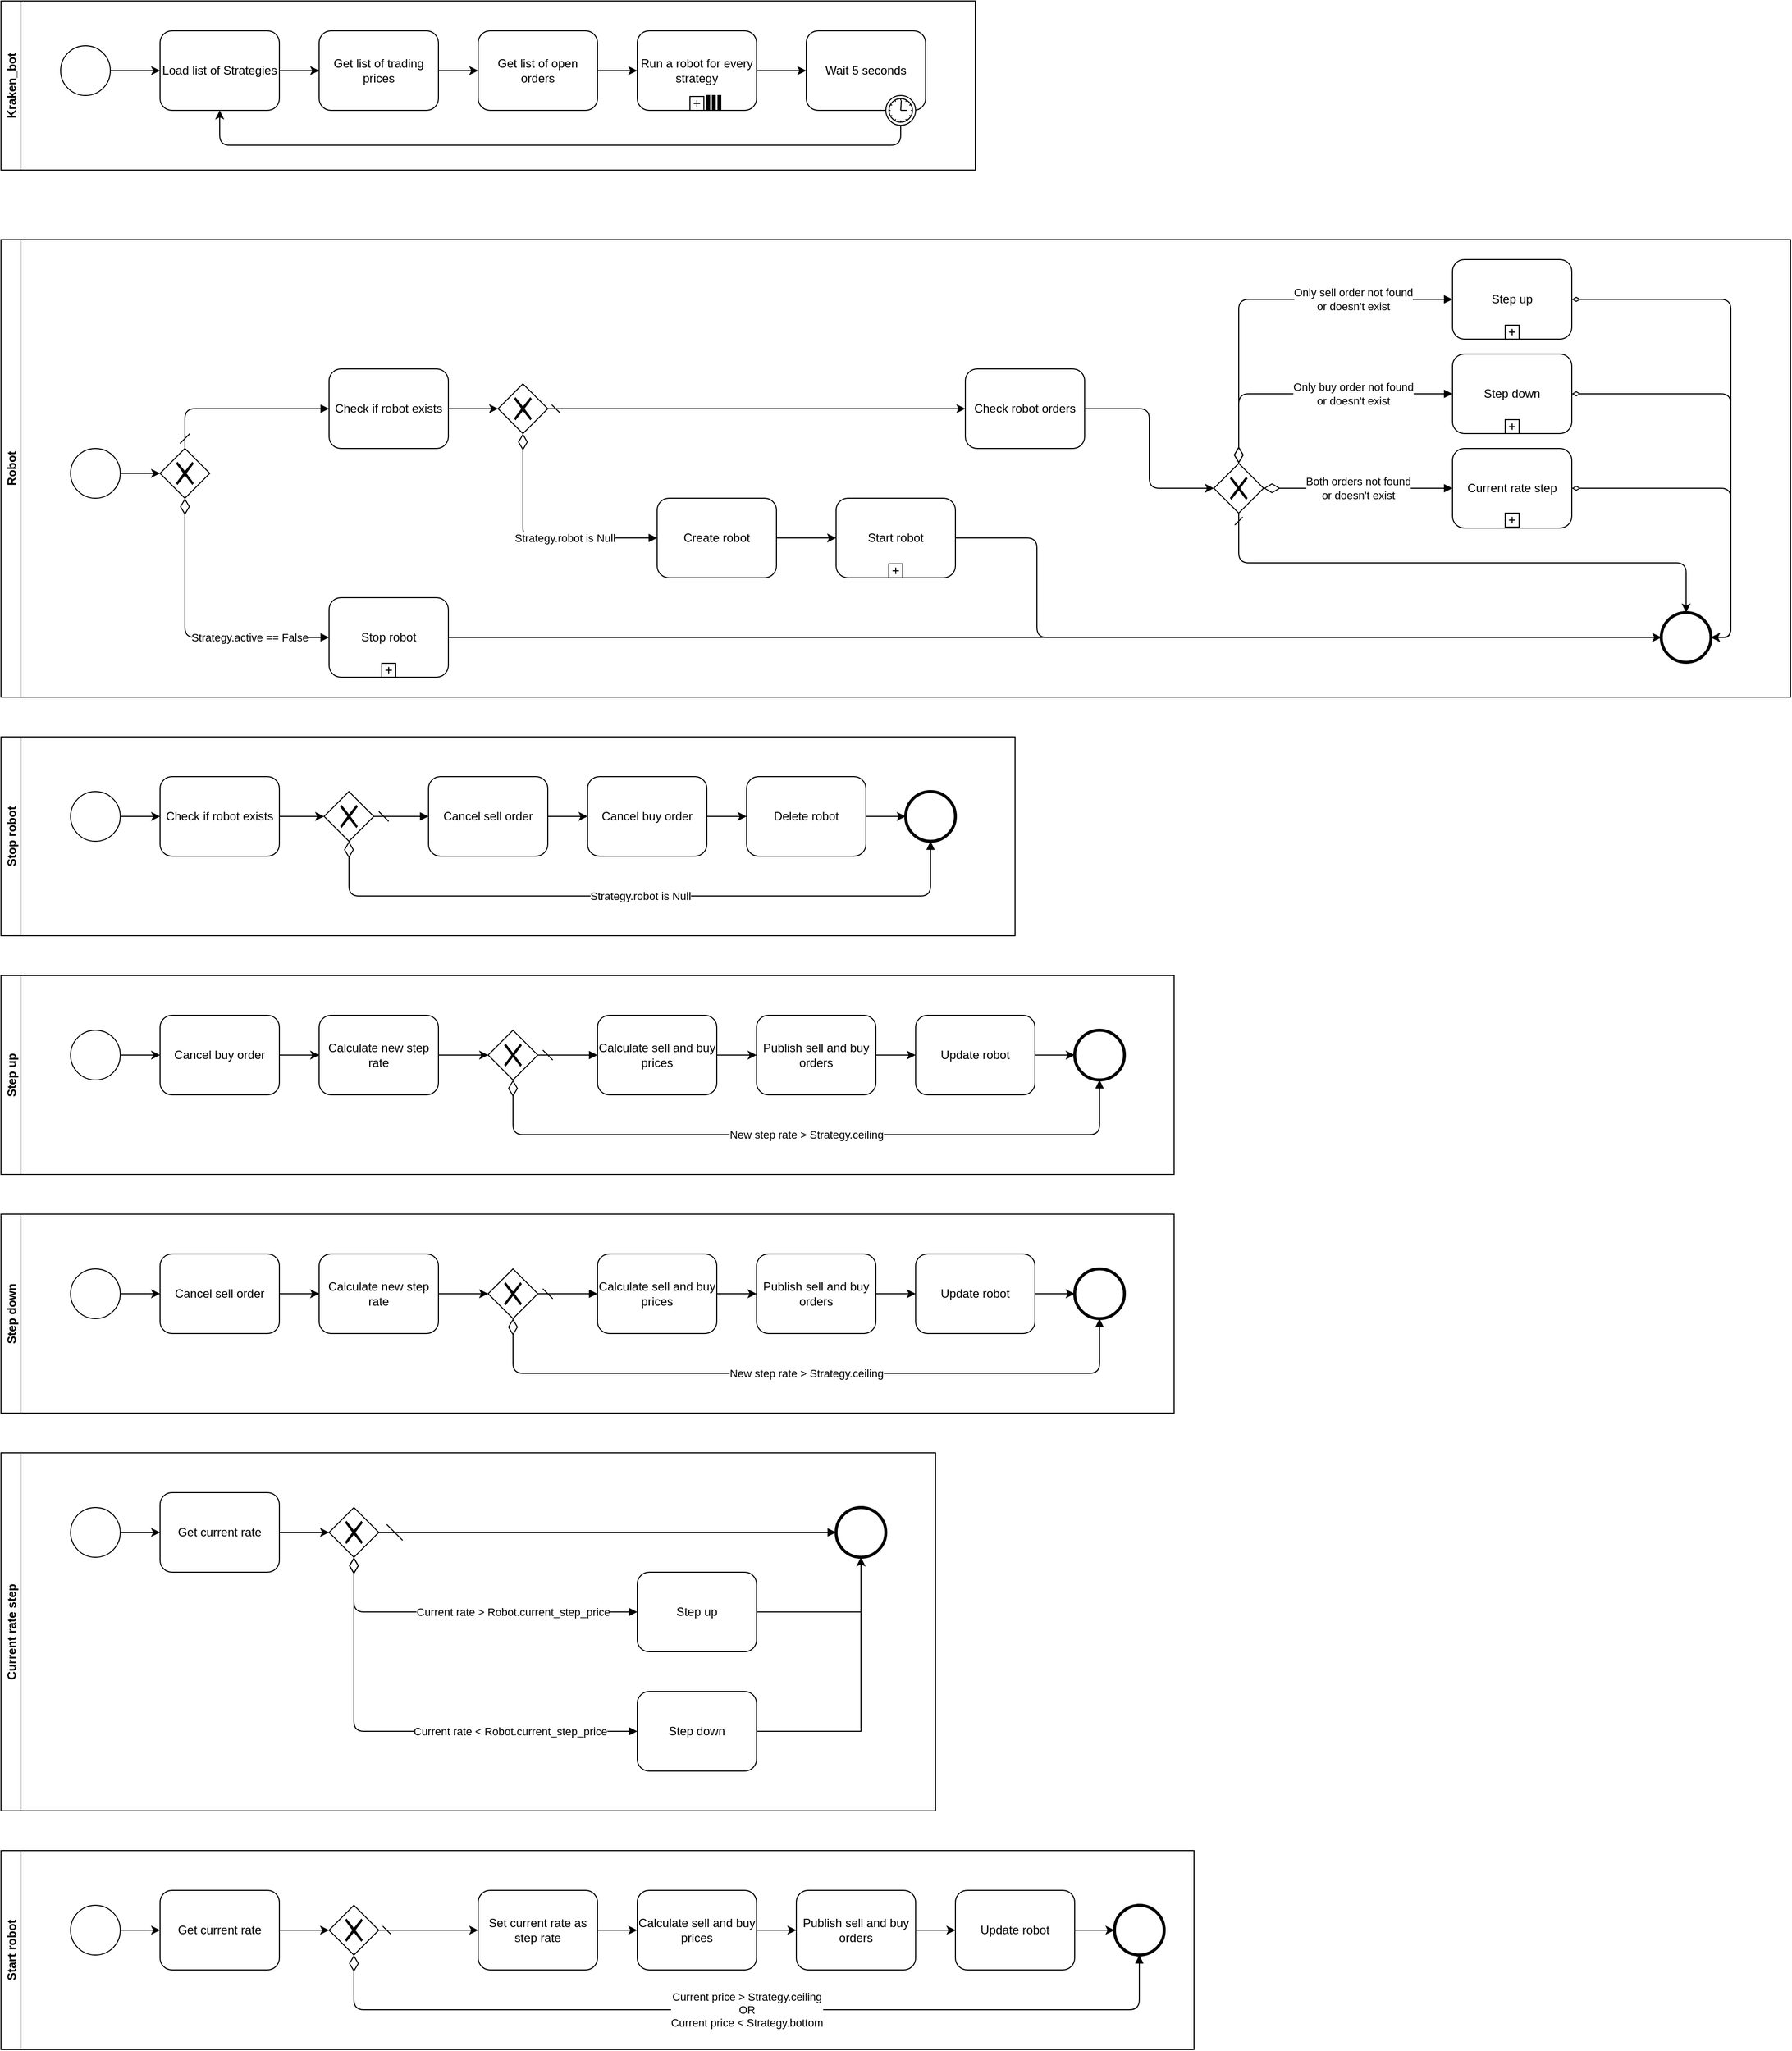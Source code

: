 <mxfile version="13.7.9" type="embed"><diagram id="lg47yptuPZrOQLRWL7jT" name="Page-1"><mxGraphModel dx="1829" dy="1057" grid="1" gridSize="10" guides="1" tooltips="1" connect="1" arrows="1" fold="1" page="0" pageScale="1" pageWidth="827" pageHeight="1169" math="0" shadow="0"><root><mxCell id="0"/><mxCell id="1" parent="0"/><mxCell id="48" value="Robot" style="swimlane;startSize=20;horizontal=0;" parent="1" vertex="1"><mxGeometry x="-160" y="-100" width="1800" height="460" as="geometry"><mxRectangle x="-160" y="-100" width="30" height="50" as="alternateBounds"/></mxGeometry></mxCell><mxCell id="74" style="edgeStyle=orthogonalEdgeStyle;rounded=0;orthogonalLoop=1;jettySize=auto;html=1;entryX=0;entryY=0.5;entryDx=0;entryDy=0;" parent="48" source="70" target="73" edge="1"><mxGeometry relative="1" as="geometry"/></mxCell><mxCell id="70" value="" style="shape=mxgraph.bpmn.shape;html=1;verticalLabelPosition=bottom;labelBackgroundColor=#ffffff;verticalAlign=top;align=center;perimeter=ellipsePerimeter;outlineConnect=0;outline=standard;symbol=general;" parent="48" vertex="1"><mxGeometry x="70" y="210" width="50" height="50" as="geometry"/></mxCell><mxCell id="73" value="" style="shape=mxgraph.bpmn.shape;html=1;verticalLabelPosition=bottom;labelBackgroundColor=#ffffff;verticalAlign=top;align=center;perimeter=rhombusPerimeter;background=gateway;outlineConnect=0;outline=none;symbol=exclusiveGw;" parent="48" vertex="1"><mxGeometry x="160" y="210" width="50" height="50" as="geometry"/></mxCell><mxCell id="84" style="edgeStyle=orthogonalEdgeStyle;rounded=1;orthogonalLoop=1;jettySize=auto;html=1;entryX=0;entryY=0.5;entryDx=0;entryDy=0;" parent="48" source="76" target="83" edge="1"><mxGeometry relative="1" as="geometry"/></mxCell><mxCell id="76" value="Stop robot" style="html=1;whiteSpace=wrap;rounded=1;dropTarget=0;" parent="48" vertex="1"><mxGeometry x="330" y="360" width="120" height="80" as="geometry"/></mxCell><mxCell id="77" value="" style="html=1;shape=plus;outlineConnect=0;" parent="76" vertex="1"><mxGeometry x="0.5" y="1" width="14" height="14" relative="1" as="geometry"><mxPoint x="-7" y="-14" as="offset"/></mxGeometry></mxCell><mxCell id="78" value="Strategy.active == False" style="startArrow=diamondThin;startFill=0;startSize=14;endArrow=block;endFill=1;endSize=6;html=1;exitX=0.5;exitY=1;exitDx=0;exitDy=0;entryX=0;entryY=0.5;entryDx=0;entryDy=0;edgeStyle=orthogonalEdgeStyle;" parent="48" source="73" target="76" edge="1"><mxGeometry x="0.439" width="100" relative="1" as="geometry"><mxPoint x="360" y="195" as="sourcePoint"/><mxPoint x="460" y="195" as="targetPoint"/><mxPoint as="offset"/></mxGeometry></mxCell><mxCell id="86" style="edgeStyle=orthogonalEdgeStyle;rounded=1;orthogonalLoop=1;jettySize=auto;html=1;entryX=0;entryY=0.5;entryDx=0;entryDy=0;" parent="48" source="80" target="85" edge="1"><mxGeometry relative="1" as="geometry"/></mxCell><mxCell id="80" value="Check if robot exists" style="html=1;whiteSpace=wrap;rounded=1;dropTarget=0;" parent="48" vertex="1"><mxGeometry x="330" y="130" width="120" height="80" as="geometry"/></mxCell><mxCell id="82" value="" style="startArrow=dash;startSize=8;endArrow=block;endFill=1;endSize=6;html=1;exitX=0.5;exitY=0;exitDx=0;exitDy=0;entryX=0;entryY=0.5;entryDx=0;entryDy=0;edgeStyle=orthogonalEdgeStyle;" parent="48" source="73" target="80" edge="1"><mxGeometry width="100" relative="1" as="geometry"><mxPoint x="360" y="195" as="sourcePoint"/><mxPoint x="460" y="195" as="targetPoint"/></mxGeometry></mxCell><mxCell id="83" value="" style="shape=mxgraph.bpmn.shape;html=1;verticalLabelPosition=bottom;labelBackgroundColor=#ffffff;verticalAlign=top;align=center;perimeter=ellipsePerimeter;outlineConnect=0;outline=end;symbol=general;" parent="48" vertex="1"><mxGeometry x="1670" y="375" width="50" height="50" as="geometry"/></mxCell><mxCell id="91" style="edgeStyle=orthogonalEdgeStyle;rounded=1;orthogonalLoop=1;jettySize=auto;html=1;startArrow=dash;startFill=0;entryX=0;entryY=0.5;entryDx=0;entryDy=0;" parent="48" source="85" target="92" edge="1"><mxGeometry relative="1" as="geometry"><mxPoint x="850" y="170" as="targetPoint"/></mxGeometry></mxCell><mxCell id="85" value="" style="shape=mxgraph.bpmn.shape;html=1;verticalLabelPosition=bottom;labelBackgroundColor=#ffffff;verticalAlign=top;align=center;perimeter=rhombusPerimeter;background=gateway;outlineConnect=0;outline=none;symbol=exclusiveGw;" parent="48" vertex="1"><mxGeometry x="500" y="145" width="50" height="50" as="geometry"/></mxCell><mxCell id="90" style="edgeStyle=orthogonalEdgeStyle;rounded=1;orthogonalLoop=1;jettySize=auto;html=1;entryX=0;entryY=0.5;entryDx=0;entryDy=0;exitX=1;exitY=0.5;exitDx=0;exitDy=0;" parent="48" source="249" target="83" edge="1"><mxGeometry relative="1" as="geometry"><mxPoint x="875" y="195" as="targetPoint"/><Array as="points"><mxPoint x="1042" y="300"/><mxPoint x="1042" y="400"/></Array></mxGeometry></mxCell><mxCell id="87" value="Create robot" style="shape=ext;rounded=1;html=1;whiteSpace=wrap;" parent="48" vertex="1"><mxGeometry x="660" y="260" width="120" height="80" as="geometry"/></mxCell><mxCell id="88" value="Strategy.robot is Null" style="startArrow=diamondThin;startFill=0;startSize=14;endArrow=block;endFill=1;endSize=6;html=1;exitX=0.5;exitY=1;exitDx=0;exitDy=0;entryX=0;entryY=0.5;entryDx=0;entryDy=0;edgeStyle=orthogonalEdgeStyle;" parent="48" source="85" target="87" edge="1"><mxGeometry x="0.224" width="100" relative="1" as="geometry"><mxPoint x="195" y="270" as="sourcePoint"/><mxPoint x="340" y="325" as="targetPoint"/><mxPoint as="offset"/></mxGeometry></mxCell><mxCell id="95" style="edgeStyle=orthogonalEdgeStyle;rounded=1;orthogonalLoop=1;jettySize=auto;html=1;entryX=0;entryY=0.5;entryDx=0;entryDy=0;startArrow=none;startFill=0;" parent="48" source="92" target="94" edge="1"><mxGeometry relative="1" as="geometry"/></mxCell><mxCell id="92" value="Check robot orders" style="shape=ext;rounded=1;html=1;whiteSpace=wrap;" parent="48" vertex="1"><mxGeometry x="970" y="130" width="120" height="80" as="geometry"/></mxCell><mxCell id="97" style="edgeStyle=orthogonalEdgeStyle;rounded=1;orthogonalLoop=1;jettySize=auto;html=1;entryX=0.5;entryY=0;entryDx=0;entryDy=0;startArrow=dash;startFill=0;exitX=0.5;exitY=1;exitDx=0;exitDy=0;" parent="48" source="94" target="83" edge="1"><mxGeometry relative="1" as="geometry"/></mxCell><mxCell id="94" value="" style="shape=mxgraph.bpmn.shape;html=1;verticalLabelPosition=bottom;labelBackgroundColor=#ffffff;verticalAlign=top;align=center;perimeter=rhombusPerimeter;background=gateway;outlineConnect=0;outline=none;symbol=exclusiveGw;" parent="48" vertex="1"><mxGeometry x="1220" y="225" width="50" height="50" as="geometry"/></mxCell><mxCell id="112" style="edgeStyle=orthogonalEdgeStyle;rounded=1;orthogonalLoop=1;jettySize=auto;html=1;entryX=1;entryY=0.5;entryDx=0;entryDy=0;startArrow=diamondThin;startFill=0;" parent="48" source="98" target="83" edge="1"><mxGeometry relative="1" as="geometry"/></mxCell><mxCell id="98" value="Current rate step" style="shape=ext;rounded=1;html=1;whiteSpace=wrap;" parent="48" vertex="1"><mxGeometry x="1460" y="210" width="120" height="80" as="geometry"/></mxCell><mxCell id="100" value="Both orders not found&lt;br&gt;or doesn't exist" style="startArrow=diamondThin;startFill=0;startSize=14;endArrow=block;endFill=1;endSize=6;html=1;exitX=1;exitY=0.5;exitDx=0;exitDy=0;entryX=0;entryY=0.5;entryDx=0;entryDy=0;edgeStyle=orthogonalEdgeStyle;" parent="48" source="94" target="98" edge="1"><mxGeometry width="100" relative="1" as="geometry"><mxPoint x="1270" y="130" as="sourcePoint"/><mxPoint x="1395" y="170" as="targetPoint"/></mxGeometry></mxCell><mxCell id="110" style="edgeStyle=orthogonalEdgeStyle;rounded=1;orthogonalLoop=1;jettySize=auto;html=1;entryX=1;entryY=0.5;entryDx=0;entryDy=0;startArrow=diamondThin;startFill=0;" parent="48" source="101" target="83" edge="1"><mxGeometry relative="1" as="geometry"/></mxCell><mxCell id="101" value="Step down" style="shape=ext;rounded=1;html=1;whiteSpace=wrap;" parent="48" vertex="1"><mxGeometry x="1460" y="115" width="120" height="80" as="geometry"/></mxCell><mxCell id="109" style="edgeStyle=orthogonalEdgeStyle;rounded=1;orthogonalLoop=1;jettySize=auto;html=1;entryX=1;entryY=0.5;entryDx=0;entryDy=0;startArrow=diamondThin;startFill=0;" parent="48" source="102" target="83" edge="1"><mxGeometry relative="1" as="geometry"/></mxCell><mxCell id="102" value="Step up" style="shape=ext;rounded=1;html=1;whiteSpace=wrap;" parent="48" vertex="1"><mxGeometry x="1460" y="20" width="120" height="80" as="geometry"/></mxCell><mxCell id="103" value="Only buy order not found&lt;br&gt;or doesn't exist" style="startArrow=diamondThin;startFill=0;startSize=14;endArrow=block;endFill=1;endSize=6;html=1;exitX=0.5;exitY=0;exitDx=0;exitDy=0;entryX=0;entryY=0.5;entryDx=0;entryDy=0;edgeStyle=orthogonalEdgeStyle;" parent="48" source="94" target="101" edge="1"><mxGeometry x="0.298" width="100" relative="1" as="geometry"><mxPoint x="1280" y="260" as="sourcePoint"/><mxPoint x="1470" y="260" as="targetPoint"/><mxPoint as="offset"/></mxGeometry></mxCell><mxCell id="104" value="Only sell order not found&lt;br&gt;or doesn't exist" style="startArrow=diamondThin;startFill=0;startSize=14;endArrow=block;endFill=1;endSize=6;html=1;exitX=0.5;exitY=0;exitDx=0;exitDy=0;entryX=0;entryY=0.5;entryDx=0;entryDy=0;edgeStyle=orthogonalEdgeStyle;" parent="48" source="94" target="102" edge="1"><mxGeometry x="0.474" width="100" relative="1" as="geometry"><mxPoint x="1255" y="235" as="sourcePoint"/><mxPoint x="1470" y="165" as="targetPoint"/><mxPoint as="offset"/></mxGeometry></mxCell><mxCell id="105" value="" style="shape=plus;html=1;outlineConnect=0;" parent="48" vertex="1"><mxGeometry x="1513" y="86" width="14" height="14" as="geometry"/></mxCell><mxCell id="106" value="" style="shape=plus;html=1;outlineConnect=0;" parent="48" vertex="1"><mxGeometry x="1513" y="181" width="14" height="14" as="geometry"/></mxCell><mxCell id="107" value="" style="shape=plus;html=1;outlineConnect=0;" parent="48" vertex="1"><mxGeometry x="1513" y="275" width="14" height="14" as="geometry"/></mxCell><mxCell id="249" value="Start robot" style="shape=ext;rounded=1;html=1;whiteSpace=wrap;" vertex="1" parent="48"><mxGeometry x="840" y="260" width="120" height="80" as="geometry"/></mxCell><mxCell id="250" style="edgeStyle=orthogonalEdgeStyle;rounded=1;orthogonalLoop=1;jettySize=auto;html=1;entryX=0;entryY=0.5;entryDx=0;entryDy=0;exitX=1;exitY=0.5;exitDx=0;exitDy=0;" edge="1" parent="48" source="87" target="249"><mxGeometry relative="1" as="geometry"><mxPoint x="620" y="160.0" as="sourcePoint"/><mxPoint x="1510.0" y="300.0" as="targetPoint"/><Array as="points"/></mxGeometry></mxCell><mxCell id="251" value="" style="shape=plus;html=1;outlineConnect=0;" vertex="1" parent="48"><mxGeometry x="893" y="326" width="14" height="14" as="geometry"/></mxCell><mxCell id="50" value="Kraken_bot" style="swimlane;startSize=20;horizontal=0;" parent="1" vertex="1"><mxGeometry x="-160" y="-340" width="980" height="170" as="geometry"><mxRectangle x="-150" y="-140" width="30" height="50" as="alternateBounds"/></mxGeometry></mxCell><mxCell id="62" style="edgeStyle=orthogonalEdgeStyle;rounded=0;orthogonalLoop=1;jettySize=auto;html=1;entryX=0;entryY=0.5;entryDx=0;entryDy=0;" parent="50" source="238" target="57" edge="1"><mxGeometry relative="1" as="geometry"/></mxCell><mxCell id="56" value="Load list of Strategies" style="shape=ext;rounded=1;html=1;whiteSpace=wrap;" parent="50" vertex="1"><mxGeometry x="160" y="30" width="120" height="80" as="geometry"/></mxCell><mxCell id="65" style="edgeStyle=orthogonalEdgeStyle;rounded=0;orthogonalLoop=1;jettySize=auto;html=1;entryX=0;entryY=0.5;entryDx=0;entryDy=0;" parent="50" source="57" target="63" edge="1"><mxGeometry relative="1" as="geometry"/></mxCell><mxCell id="57" value="Run a robot for every strategy" style="html=1;whiteSpace=wrap;rounded=1;dropTarget=0;" parent="50" vertex="1"><mxGeometry x="640" y="30" width="120" height="80" as="geometry"/></mxCell><mxCell id="58" value="" style="html=1;shape=plus;outlineConnect=0;" parent="57" vertex="1"><mxGeometry x="0.5" y="1" width="14" height="14" relative="1" as="geometry"><mxPoint x="-7" y="-14" as="offset"/></mxGeometry></mxCell><mxCell id="61" style="edgeStyle=orthogonalEdgeStyle;rounded=0;orthogonalLoop=1;jettySize=auto;html=1;entryX=0;entryY=0.5;entryDx=0;entryDy=0;" parent="50" source="59" target="56" edge="1"><mxGeometry relative="1" as="geometry"/></mxCell><mxCell id="59" value="" style="shape=mxgraph.bpmn.shape;html=1;verticalLabelPosition=bottom;labelBackgroundColor=#ffffff;verticalAlign=top;align=center;perimeter=ellipsePerimeter;outlineConnect=0;outline=standard;symbol=general;" parent="50" vertex="1"><mxGeometry x="60" y="45" width="50" height="50" as="geometry"/></mxCell><mxCell id="60" value="" style="shape=parallelMarker;html=1;outlineConnect=0;" parent="50" vertex="1"><mxGeometry x="710" y="95" width="14" height="14" as="geometry"/></mxCell><mxCell id="63" value="Wait 5 seconds" style="html=1;whiteSpace=wrap;rounded=1;dropTarget=0;" parent="50" vertex="1"><mxGeometry x="810" y="30" width="120" height="80" as="geometry"/></mxCell><mxCell id="64" value="" style="shape=mxgraph.bpmn.timer_start;perimeter=ellipsePerimeter;html=1;verticalLabelPosition=bottom;verticalAlign=top;outlineConnect=0;" parent="63" vertex="1"><mxGeometry x="1" y="1" width="30" height="30" relative="1" as="geometry"><mxPoint x="-40" y="-15" as="offset"/></mxGeometry></mxCell><mxCell id="66" style="edgeStyle=orthogonalEdgeStyle;rounded=1;orthogonalLoop=1;jettySize=auto;html=1;entryX=0.5;entryY=1;entryDx=0;entryDy=0;exitX=0.5;exitY=1;exitDx=0;exitDy=0;exitPerimeter=0;" parent="50" source="64" target="56" edge="1"><mxGeometry relative="1" as="geometry"/></mxCell><mxCell id="236" value="Get list of trading prices" style="shape=ext;rounded=1;html=1;whiteSpace=wrap;" parent="50" vertex="1"><mxGeometry x="320" y="30" width="120" height="80" as="geometry"/></mxCell><mxCell id="237" style="edgeStyle=orthogonalEdgeStyle;rounded=0;orthogonalLoop=1;jettySize=auto;html=1;entryX=0;entryY=0.5;entryDx=0;entryDy=0;" parent="50" source="56" target="236" edge="1"><mxGeometry relative="1" as="geometry"><mxPoint x="120" y="-270" as="sourcePoint"/><mxPoint x="510" y="-270" as="targetPoint"/></mxGeometry></mxCell><mxCell id="238" value="Get list of open orders" style="shape=ext;rounded=1;html=1;whiteSpace=wrap;" parent="50" vertex="1"><mxGeometry x="480" y="30" width="120" height="80" as="geometry"/></mxCell><mxCell id="239" style="edgeStyle=orthogonalEdgeStyle;rounded=0;orthogonalLoop=1;jettySize=auto;html=1;entryX=0;entryY=0.5;entryDx=0;entryDy=0;" parent="50" source="236" target="238" edge="1"><mxGeometry relative="1" as="geometry"><mxPoint x="280" y="-270" as="sourcePoint"/><mxPoint x="510" y="-270" as="targetPoint"/></mxGeometry></mxCell><mxCell id="148" value="Stop robot" style="swimlane;startSize=20;horizontal=0;" parent="1" vertex="1"><mxGeometry x="-160" y="400" width="1020" height="200" as="geometry"/></mxCell><mxCell id="149" value="" style="shape=mxgraph.bpmn.shape;html=1;verticalLabelPosition=bottom;labelBackgroundColor=#ffffff;verticalAlign=top;align=center;perimeter=ellipsePerimeter;outlineConnect=0;outline=standard;symbol=general;" parent="148" vertex="1"><mxGeometry x="70" y="55" width="50" height="50" as="geometry"/></mxCell><mxCell id="150" value="" style="shape=mxgraph.bpmn.shape;html=1;verticalLabelPosition=bottom;labelBackgroundColor=#ffffff;verticalAlign=top;align=center;perimeter=ellipsePerimeter;outlineConnect=0;outline=end;symbol=general;" parent="148" vertex="1"><mxGeometry x="910" y="55" width="50" height="50" as="geometry"/></mxCell><mxCell id="155" style="edgeStyle=orthogonalEdgeStyle;rounded=1;orthogonalLoop=1;jettySize=auto;html=1;entryX=0;entryY=0.5;entryDx=0;entryDy=0;startArrow=none;startFill=0;" parent="148" source="151" target="152" edge="1"><mxGeometry relative="1" as="geometry"/></mxCell><mxCell id="151" value="Cancel sell order" style="shape=ext;rounded=1;html=1;whiteSpace=wrap;" parent="148" vertex="1"><mxGeometry x="430" y="40" width="120" height="80" as="geometry"/></mxCell><mxCell id="156" style="edgeStyle=orthogonalEdgeStyle;rounded=1;orthogonalLoop=1;jettySize=auto;html=1;startArrow=none;startFill=0;" parent="148" source="152" target="153" edge="1"><mxGeometry relative="1" as="geometry"/></mxCell><mxCell id="152" value="Cancel buy order" style="shape=ext;rounded=1;html=1;whiteSpace=wrap;" parent="148" vertex="1"><mxGeometry x="590" y="40" width="120" height="80" as="geometry"/></mxCell><mxCell id="157" style="edgeStyle=orthogonalEdgeStyle;rounded=1;orthogonalLoop=1;jettySize=auto;html=1;entryX=0;entryY=0.5;entryDx=0;entryDy=0;startArrow=none;startFill=0;" parent="148" source="153" target="150" edge="1"><mxGeometry relative="1" as="geometry"/></mxCell><mxCell id="153" value="Delete robot" style="shape=ext;rounded=1;html=1;whiteSpace=wrap;" parent="148" vertex="1"><mxGeometry x="750" y="40" width="120" height="80" as="geometry"/></mxCell><mxCell id="277" value="Check if robot exists" style="shape=ext;rounded=1;html=1;whiteSpace=wrap;" vertex="1" parent="148"><mxGeometry x="160" y="40" width="120" height="80" as="geometry"/></mxCell><mxCell id="278" style="edgeStyle=orthogonalEdgeStyle;rounded=1;orthogonalLoop=1;jettySize=auto;html=1;entryX=0;entryY=0.5;entryDx=0;entryDy=0;startArrow=none;startFill=0;" edge="1" parent="148" source="149" target="277"><mxGeometry relative="1" as="geometry"><mxPoint x="-40" y="600" as="sourcePoint"/><mxPoint x="160" y="600" as="targetPoint"/></mxGeometry></mxCell><mxCell id="279" value="" style="shape=mxgraph.bpmn.shape;html=1;verticalLabelPosition=bottom;labelBackgroundColor=#ffffff;verticalAlign=top;align=center;perimeter=rhombusPerimeter;background=gateway;outlineConnect=0;outline=none;symbol=exclusiveGw;" vertex="1" parent="148"><mxGeometry x="325" y="55" width="50" height="50" as="geometry"/></mxCell><mxCell id="280" style="edgeStyle=orthogonalEdgeStyle;rounded=1;orthogonalLoop=1;jettySize=auto;html=1;entryX=0;entryY=0.5;entryDx=0;entryDy=0;startArrow=none;startFill=0;" edge="1" parent="148" source="277" target="279"><mxGeometry relative="1" as="geometry"><mxPoint x="120" y="600" as="sourcePoint"/><mxPoint x="270" y="600" as="targetPoint"/></mxGeometry></mxCell><mxCell id="281" value="" style="startArrow=dash;startSize=8;endArrow=block;endFill=1;endSize=6;html=1;exitX=1;exitY=0.5;exitDx=0;exitDy=0;entryX=0;entryY=0.5;entryDx=0;entryDy=0;" edge="1" parent="148" source="279" target="151"><mxGeometry width="100" relative="1" as="geometry"><mxPoint x="380" y="150" as="sourcePoint"/><mxPoint x="480" y="150" as="targetPoint"/></mxGeometry></mxCell><mxCell id="282" value="Strategy.robot is Null" style="startArrow=diamondThin;startFill=0;startSize=14;endArrow=block;endFill=1;endSize=6;html=1;edgeStyle=orthogonalEdgeStyle;exitX=0.5;exitY=1;exitDx=0;exitDy=0;entryX=0.5;entryY=1;entryDx=0;entryDy=0;" edge="1" parent="148" source="279" target="150"><mxGeometry width="100" relative="1" as="geometry"><mxPoint x="570" y="150" as="sourcePoint"/><mxPoint x="670" y="150" as="targetPoint"/><Array as="points"><mxPoint x="350" y="160"/><mxPoint x="935" y="160"/></Array></mxGeometry></mxCell><mxCell id="158" value="Step up" style="swimlane;startSize=20;horizontal=0;" parent="1" vertex="1"><mxGeometry x="-160" y="640" width="1180" height="200" as="geometry"/></mxCell><mxCell id="172" style="edgeStyle=orthogonalEdgeStyle;rounded=1;orthogonalLoop=1;jettySize=auto;html=1;startArrow=none;startFill=0;" parent="158" source="159" target="167" edge="1"><mxGeometry relative="1" as="geometry"/></mxCell><mxCell id="159" value="" style="shape=mxgraph.bpmn.shape;html=1;verticalLabelPosition=bottom;labelBackgroundColor=#ffffff;verticalAlign=top;align=center;perimeter=ellipsePerimeter;outlineConnect=0;outline=standard;symbol=general;" parent="158" vertex="1"><mxGeometry x="70" y="55" width="50" height="50" as="geometry"/></mxCell><mxCell id="160" value="" style="shape=mxgraph.bpmn.shape;html=1;verticalLabelPosition=bottom;labelBackgroundColor=#ffffff;verticalAlign=top;align=center;perimeter=ellipsePerimeter;outlineConnect=0;outline=end;symbol=general;" parent="158" vertex="1"><mxGeometry x="1080" y="55" width="50" height="50" as="geometry"/></mxCell><mxCell id="173" style="edgeStyle=orthogonalEdgeStyle;rounded=1;orthogonalLoop=1;jettySize=auto;html=1;startArrow=none;startFill=0;" parent="158" source="167" target="168" edge="1"><mxGeometry relative="1" as="geometry"/></mxCell><mxCell id="167" value="Cancel buy order" style="shape=ext;rounded=1;html=1;whiteSpace=wrap;" parent="158" vertex="1"><mxGeometry x="160" y="40" width="120" height="80" as="geometry"/></mxCell><mxCell id="193" style="edgeStyle=orthogonalEdgeStyle;rounded=1;orthogonalLoop=1;jettySize=auto;html=1;entryX=0;entryY=0.5;entryDx=0;entryDy=0;startArrow=none;startFill=0;" parent="158" source="168" target="192" edge="1"><mxGeometry relative="1" as="geometry"/></mxCell><mxCell id="168" value="Calculate new step rate" style="shape=ext;rounded=1;html=1;whiteSpace=wrap;" parent="158" vertex="1"><mxGeometry x="320" y="40" width="120" height="80" as="geometry"/></mxCell><mxCell id="175" style="edgeStyle=orthogonalEdgeStyle;rounded=1;orthogonalLoop=1;jettySize=auto;html=1;startArrow=none;startFill=0;" parent="158" source="169" target="170" edge="1"><mxGeometry relative="1" as="geometry"/></mxCell><mxCell id="169" value="Calculate sell and buy prices" style="shape=ext;rounded=1;html=1;whiteSpace=wrap;" parent="158" vertex="1"><mxGeometry x="600" y="40" width="120" height="80" as="geometry"/></mxCell><mxCell id="176" style="edgeStyle=orthogonalEdgeStyle;rounded=1;orthogonalLoop=1;jettySize=auto;html=1;startArrow=none;startFill=0;" parent="158" source="170" target="171" edge="1"><mxGeometry relative="1" as="geometry"/></mxCell><mxCell id="170" value="Publish sell and buy orders" style="shape=ext;rounded=1;html=1;whiteSpace=wrap;" parent="158" vertex="1"><mxGeometry x="760" y="40" width="120" height="80" as="geometry"/></mxCell><mxCell id="177" style="edgeStyle=orthogonalEdgeStyle;rounded=1;orthogonalLoop=1;jettySize=auto;html=1;startArrow=none;startFill=0;" parent="158" source="171" target="160" edge="1"><mxGeometry relative="1" as="geometry"/></mxCell><mxCell id="171" value="Update robot" style="shape=ext;rounded=1;html=1;whiteSpace=wrap;" parent="158" vertex="1"><mxGeometry x="920" y="40" width="120" height="80" as="geometry"/></mxCell><mxCell id="192" value="" style="shape=mxgraph.bpmn.shape;html=1;verticalLabelPosition=bottom;labelBackgroundColor=#ffffff;verticalAlign=top;align=center;perimeter=rhombusPerimeter;background=gateway;outlineConnect=0;outline=none;symbol=exclusiveGw;" parent="158" vertex="1"><mxGeometry x="490" y="55" width="50" height="50" as="geometry"/></mxCell><mxCell id="195" value="" style="startArrow=dash;startSize=8;endArrow=block;endFill=1;endSize=6;html=1;exitX=1;exitY=0.5;exitDx=0;exitDy=0;entryX=0;entryY=0.5;entryDx=0;entryDy=0;" parent="158" source="192" target="169" edge="1"><mxGeometry width="100" relative="1" as="geometry"><mxPoint x="540" y="210" as="sourcePoint"/><mxPoint x="640" y="210" as="targetPoint"/></mxGeometry></mxCell><mxCell id="196" value="New step rate &amp;gt; Strategy.ceiling" style="startArrow=diamondThin;startFill=0;startSize=14;endArrow=block;endFill=1;endSize=6;html=1;exitX=0.5;exitY=1;exitDx=0;exitDy=0;entryX=0.5;entryY=1;entryDx=0;entryDy=0;edgeStyle=orthogonalEdgeStyle;" parent="158" source="192" target="160" edge="1"><mxGeometry width="100" relative="1" as="geometry"><mxPoint x="780" y="210" as="sourcePoint"/><mxPoint x="880" y="210" as="targetPoint"/><Array as="points"><mxPoint x="515" y="160"/><mxPoint x="1105" y="160"/></Array></mxGeometry></mxCell><mxCell id="164" value="Current rate step" style="swimlane;startSize=20;horizontal=0;" parent="1" vertex="1"><mxGeometry x="-160" y="1120" width="940" height="360" as="geometry"/></mxCell><mxCell id="224" style="edgeStyle=orthogonalEdgeStyle;rounded=1;orthogonalLoop=1;jettySize=auto;html=1;startArrow=none;startFill=0;" parent="164" source="165" target="214" edge="1"><mxGeometry relative="1" as="geometry"/></mxCell><mxCell id="165" value="" style="shape=mxgraph.bpmn.shape;html=1;verticalLabelPosition=bottom;labelBackgroundColor=#ffffff;verticalAlign=top;align=center;perimeter=ellipsePerimeter;outlineConnect=0;outline=standard;symbol=general;" parent="164" vertex="1"><mxGeometry x="70" y="55" width="50" height="50" as="geometry"/></mxCell><mxCell id="166" value="" style="shape=mxgraph.bpmn.shape;html=1;verticalLabelPosition=bottom;labelBackgroundColor=#ffffff;verticalAlign=top;align=center;perimeter=ellipsePerimeter;outlineConnect=0;outline=end;symbol=general;" parent="164" vertex="1"><mxGeometry x="840" y="55" width="50" height="50" as="geometry"/></mxCell><mxCell id="225" style="edgeStyle=orthogonalEdgeStyle;rounded=1;orthogonalLoop=1;jettySize=auto;html=1;startArrow=none;startFill=0;" parent="164" source="214" target="217" edge="1"><mxGeometry relative="1" as="geometry"/></mxCell><mxCell id="214" value="Get current rate" style="shape=ext;rounded=1;html=1;whiteSpace=wrap;" parent="164" vertex="1"><mxGeometry x="160" y="40" width="120" height="80" as="geometry"/></mxCell><mxCell id="217" value="" style="shape=mxgraph.bpmn.shape;html=1;verticalLabelPosition=bottom;labelBackgroundColor=#ffffff;verticalAlign=top;align=center;perimeter=rhombusPerimeter;background=gateway;outlineConnect=0;outline=none;symbol=exclusiveGw;" parent="164" vertex="1"><mxGeometry x="330" y="55" width="50" height="50" as="geometry"/></mxCell><mxCell id="240" value="" style="startArrow=dash;startFill=0;startSize=14;endArrow=block;endFill=1;endSize=6;html=1;exitX=1;exitY=0.5;exitDx=0;exitDy=0;entryX=0;entryY=0.5;entryDx=0;entryDy=0;" edge="1" parent="164" source="217" target="166"><mxGeometry width="100" relative="1" as="geometry"><mxPoint x="434" y="76" as="sourcePoint"/><mxPoint x="613" y="80" as="targetPoint"/></mxGeometry></mxCell><mxCell id="246" style="edgeStyle=orthogonalEdgeStyle;rounded=0;orthogonalLoop=1;jettySize=auto;html=1;entryX=0.5;entryY=1;entryDx=0;entryDy=0;startArrow=none;startFill=0;" edge="1" parent="164" source="242" target="166"><mxGeometry relative="1" as="geometry"/></mxCell><mxCell id="242" value="Step up" style="shape=ext;rounded=1;html=1;whiteSpace=wrap;" vertex="1" parent="164"><mxGeometry x="640" y="120" width="120" height="80" as="geometry"/></mxCell><mxCell id="248" style="edgeStyle=orthogonalEdgeStyle;rounded=0;orthogonalLoop=1;jettySize=auto;html=1;entryX=0.5;entryY=1;entryDx=0;entryDy=0;startArrow=none;startFill=0;" edge="1" parent="164" source="243" target="166"><mxGeometry relative="1" as="geometry"/></mxCell><mxCell id="243" value="Step down" style="shape=ext;rounded=1;html=1;whiteSpace=wrap;" vertex="1" parent="164"><mxGeometry x="640" y="240" width="120" height="80" as="geometry"/></mxCell><mxCell id="244" value="Current rate &amp;gt; Robot.current_step_price" style="startArrow=diamondThin;startFill=0;startSize=14;endArrow=block;endFill=1;endSize=6;html=1;exitX=0.5;exitY=1;exitDx=0;exitDy=0;entryX=0;entryY=0.5;entryDx=0;entryDy=0;edgeStyle=orthogonalEdgeStyle;" edge="1" parent="164" source="217" target="242"><mxGeometry x="0.261" width="100" relative="1" as="geometry"><mxPoint x="390" y="90" as="sourcePoint"/><mxPoint x="623" y="90" as="targetPoint"/><mxPoint as="offset"/></mxGeometry></mxCell><mxCell id="245" value="Current rate &amp;lt; Robot.current_step_price" style="startArrow=diamondThin;startFill=0;startSize=14;endArrow=block;endFill=1;endSize=6;html=1;entryX=0;entryY=0.5;entryDx=0;entryDy=0;edgeStyle=orthogonalEdgeStyle;exitX=0.5;exitY=1;exitDx=0;exitDy=0;" edge="1" parent="164" source="217" target="243"><mxGeometry x="0.441" width="100" relative="1" as="geometry"><mxPoint x="311" y="228" as="sourcePoint"/><mxPoint x="623" y="206" as="targetPoint"/><mxPoint as="offset"/></mxGeometry></mxCell><mxCell id="197" value="Step down" style="swimlane;startSize=20;horizontal=0;" parent="1" vertex="1"><mxGeometry x="-160" y="880" width="1180" height="200" as="geometry"/></mxCell><mxCell id="198" style="edgeStyle=orthogonalEdgeStyle;rounded=1;orthogonalLoop=1;jettySize=auto;html=1;startArrow=none;startFill=0;" parent="197" source="199" target="202" edge="1"><mxGeometry relative="1" as="geometry"/></mxCell><mxCell id="199" value="" style="shape=mxgraph.bpmn.shape;html=1;verticalLabelPosition=bottom;labelBackgroundColor=#ffffff;verticalAlign=top;align=center;perimeter=ellipsePerimeter;outlineConnect=0;outline=standard;symbol=general;" parent="197" vertex="1"><mxGeometry x="70" y="55" width="50" height="50" as="geometry"/></mxCell><mxCell id="200" value="" style="shape=mxgraph.bpmn.shape;html=1;verticalLabelPosition=bottom;labelBackgroundColor=#ffffff;verticalAlign=top;align=center;perimeter=ellipsePerimeter;outlineConnect=0;outline=end;symbol=general;" parent="197" vertex="1"><mxGeometry x="1080" y="55" width="50" height="50" as="geometry"/></mxCell><mxCell id="201" style="edgeStyle=orthogonalEdgeStyle;rounded=1;orthogonalLoop=1;jettySize=auto;html=1;startArrow=none;startFill=0;" parent="197" source="202" target="204" edge="1"><mxGeometry relative="1" as="geometry"/></mxCell><mxCell id="202" value="Cancel sell order" style="shape=ext;rounded=1;html=1;whiteSpace=wrap;" parent="197" vertex="1"><mxGeometry x="160" y="40" width="120" height="80" as="geometry"/></mxCell><mxCell id="203" style="edgeStyle=orthogonalEdgeStyle;rounded=1;orthogonalLoop=1;jettySize=auto;html=1;entryX=0;entryY=0.5;entryDx=0;entryDy=0;startArrow=none;startFill=0;" parent="197" source="204" target="211" edge="1"><mxGeometry relative="1" as="geometry"/></mxCell><mxCell id="204" value="Calculate new step rate" style="shape=ext;rounded=1;html=1;whiteSpace=wrap;" parent="197" vertex="1"><mxGeometry x="320" y="40" width="120" height="80" as="geometry"/></mxCell><mxCell id="205" style="edgeStyle=orthogonalEdgeStyle;rounded=1;orthogonalLoop=1;jettySize=auto;html=1;startArrow=none;startFill=0;" parent="197" source="206" target="208" edge="1"><mxGeometry relative="1" as="geometry"/></mxCell><mxCell id="206" value="Calculate sell and buy prices" style="shape=ext;rounded=1;html=1;whiteSpace=wrap;" parent="197" vertex="1"><mxGeometry x="600" y="40" width="120" height="80" as="geometry"/></mxCell><mxCell id="207" style="edgeStyle=orthogonalEdgeStyle;rounded=1;orthogonalLoop=1;jettySize=auto;html=1;startArrow=none;startFill=0;" parent="197" source="208" target="210" edge="1"><mxGeometry relative="1" as="geometry"/></mxCell><mxCell id="208" value="Publish sell and buy orders" style="shape=ext;rounded=1;html=1;whiteSpace=wrap;" parent="197" vertex="1"><mxGeometry x="760" y="40" width="120" height="80" as="geometry"/></mxCell><mxCell id="209" style="edgeStyle=orthogonalEdgeStyle;rounded=1;orthogonalLoop=1;jettySize=auto;html=1;startArrow=none;startFill=0;" parent="197" source="210" target="200" edge="1"><mxGeometry relative="1" as="geometry"/></mxCell><mxCell id="210" value="Update robot" style="shape=ext;rounded=1;html=1;whiteSpace=wrap;" parent="197" vertex="1"><mxGeometry x="920" y="40" width="120" height="80" as="geometry"/></mxCell><mxCell id="211" value="" style="shape=mxgraph.bpmn.shape;html=1;verticalLabelPosition=bottom;labelBackgroundColor=#ffffff;verticalAlign=top;align=center;perimeter=rhombusPerimeter;background=gateway;outlineConnect=0;outline=none;symbol=exclusiveGw;" parent="197" vertex="1"><mxGeometry x="490" y="55" width="50" height="50" as="geometry"/></mxCell><mxCell id="212" value="" style="startArrow=dash;startSize=8;endArrow=block;endFill=1;endSize=6;html=1;exitX=1;exitY=0.5;exitDx=0;exitDy=0;entryX=0;entryY=0.5;entryDx=0;entryDy=0;" parent="197" source="211" target="206" edge="1"><mxGeometry width="100" relative="1" as="geometry"><mxPoint x="540" y="210" as="sourcePoint"/><mxPoint x="640" y="210" as="targetPoint"/></mxGeometry></mxCell><mxCell id="213" value="New step rate &amp;gt; Strategy.ceiling" style="startArrow=diamondThin;startFill=0;startSize=14;endArrow=block;endFill=1;endSize=6;html=1;exitX=0.5;exitY=1;exitDx=0;exitDy=0;entryX=0.5;entryY=1;entryDx=0;entryDy=0;edgeStyle=orthogonalEdgeStyle;" parent="197" source="211" target="200" edge="1"><mxGeometry width="100" relative="1" as="geometry"><mxPoint x="780" y="210" as="sourcePoint"/><mxPoint x="880" y="210" as="targetPoint"/><Array as="points"><mxPoint x="515" y="160"/><mxPoint x="1105" y="160"/></Array></mxGeometry></mxCell><mxCell id="252" value="Start robot" style="swimlane;startSize=20;horizontal=0;" vertex="1" parent="1"><mxGeometry x="-160" y="1520" width="1200" height="200" as="geometry"/></mxCell><mxCell id="253" style="edgeStyle=orthogonalEdgeStyle;rounded=1;orthogonalLoop=1;jettySize=auto;html=1;startArrow=none;startFill=0;" edge="1" parent="252" source="254" target="257"><mxGeometry relative="1" as="geometry"/></mxCell><mxCell id="254" value="" style="shape=mxgraph.bpmn.shape;html=1;verticalLabelPosition=bottom;labelBackgroundColor=#ffffff;verticalAlign=top;align=center;perimeter=ellipsePerimeter;outlineConnect=0;outline=standard;symbol=general;" vertex="1" parent="252"><mxGeometry x="70" y="55" width="50" height="50" as="geometry"/></mxCell><mxCell id="255" value="" style="shape=mxgraph.bpmn.shape;html=1;verticalLabelPosition=bottom;labelBackgroundColor=#ffffff;verticalAlign=top;align=center;perimeter=ellipsePerimeter;outlineConnect=0;outline=end;symbol=general;" vertex="1" parent="252"><mxGeometry x="1120" y="55" width="50" height="50" as="geometry"/></mxCell><mxCell id="256" style="edgeStyle=orthogonalEdgeStyle;rounded=1;orthogonalLoop=1;jettySize=auto;html=1;startArrow=none;startFill=0;" edge="1" parent="252" source="257" target="258"><mxGeometry relative="1" as="geometry"/></mxCell><mxCell id="257" value="Get current rate" style="shape=ext;rounded=1;html=1;whiteSpace=wrap;" vertex="1" parent="252"><mxGeometry x="160" y="40" width="120" height="80" as="geometry"/></mxCell><mxCell id="275" style="edgeStyle=orthogonalEdgeStyle;rounded=0;orthogonalLoop=1;jettySize=auto;html=1;exitX=1;exitY=0.5;exitDx=0;exitDy=0;entryX=0;entryY=0.5;entryDx=0;entryDy=0;startArrow=dash;startFill=0;" edge="1" parent="252" source="258" target="260"><mxGeometry relative="1" as="geometry"/></mxCell><mxCell id="258" value="" style="shape=mxgraph.bpmn.shape;html=1;verticalLabelPosition=bottom;labelBackgroundColor=#ffffff;verticalAlign=top;align=center;perimeter=rhombusPerimeter;background=gateway;outlineConnect=0;outline=none;symbol=exclusiveGw;" vertex="1" parent="252"><mxGeometry x="330" y="55" width="50" height="50" as="geometry"/></mxCell><mxCell id="259" style="edgeStyle=orthogonalEdgeStyle;rounded=1;orthogonalLoop=1;jettySize=auto;html=1;startArrow=none;startFill=0;" edge="1" parent="252" source="260" target="262"><mxGeometry relative="1" as="geometry"/></mxCell><mxCell id="260" value="Set current rate as step rate" style="shape=ext;rounded=1;html=1;whiteSpace=wrap;" vertex="1" parent="252"><mxGeometry x="480" y="40" width="120" height="80" as="geometry"/></mxCell><mxCell id="261" style="edgeStyle=orthogonalEdgeStyle;rounded=1;orthogonalLoop=1;jettySize=auto;html=1;startArrow=none;startFill=0;" edge="1" parent="252" source="262" target="264"><mxGeometry relative="1" as="geometry"/></mxCell><mxCell id="262" value="Calculate sell and buy prices" style="shape=ext;rounded=1;html=1;whiteSpace=wrap;" vertex="1" parent="252"><mxGeometry x="640" y="40" width="120" height="80" as="geometry"/></mxCell><mxCell id="263" style="edgeStyle=orthogonalEdgeStyle;rounded=1;orthogonalLoop=1;jettySize=auto;html=1;startArrow=none;startFill=0;" edge="1" parent="252" source="264" target="266"><mxGeometry relative="1" as="geometry"/></mxCell><mxCell id="264" value="Publish sell and buy orders" style="shape=ext;rounded=1;html=1;whiteSpace=wrap;" vertex="1" parent="252"><mxGeometry x="800" y="40" width="120" height="80" as="geometry"/></mxCell><mxCell id="265" style="edgeStyle=orthogonalEdgeStyle;rounded=1;orthogonalLoop=1;jettySize=auto;html=1;entryX=0;entryY=0.5;entryDx=0;entryDy=0;startArrow=none;startFill=0;" edge="1" parent="252" source="266" target="255"><mxGeometry relative="1" as="geometry"/></mxCell><mxCell id="266" value="Update robot" style="shape=ext;rounded=1;html=1;whiteSpace=wrap;" vertex="1" parent="252"><mxGeometry x="960" y="40" width="120" height="80" as="geometry"/></mxCell><mxCell id="276" value="Current price &amp;gt; Strategy.ceiling&lt;br&gt;OR&lt;br&gt;Current price &amp;lt; Strategy.bottom" style="startArrow=diamondThin;startFill=0;startSize=14;endArrow=block;endFill=1;endSize=6;html=1;edgeStyle=orthogonalEdgeStyle;exitX=0.5;exitY=1;exitDx=0;exitDy=0;entryX=0.5;entryY=1;entryDx=0;entryDy=0;" edge="1" parent="252" source="258" target="255"><mxGeometry width="100" relative="1" as="geometry"><mxPoint x="730" y="250" as="sourcePoint"/><mxPoint x="830" y="250" as="targetPoint"/><Array as="points"><mxPoint x="355" y="160"/><mxPoint x="1145" y="160"/></Array></mxGeometry></mxCell></root></mxGraphModel></diagram></mxfile>